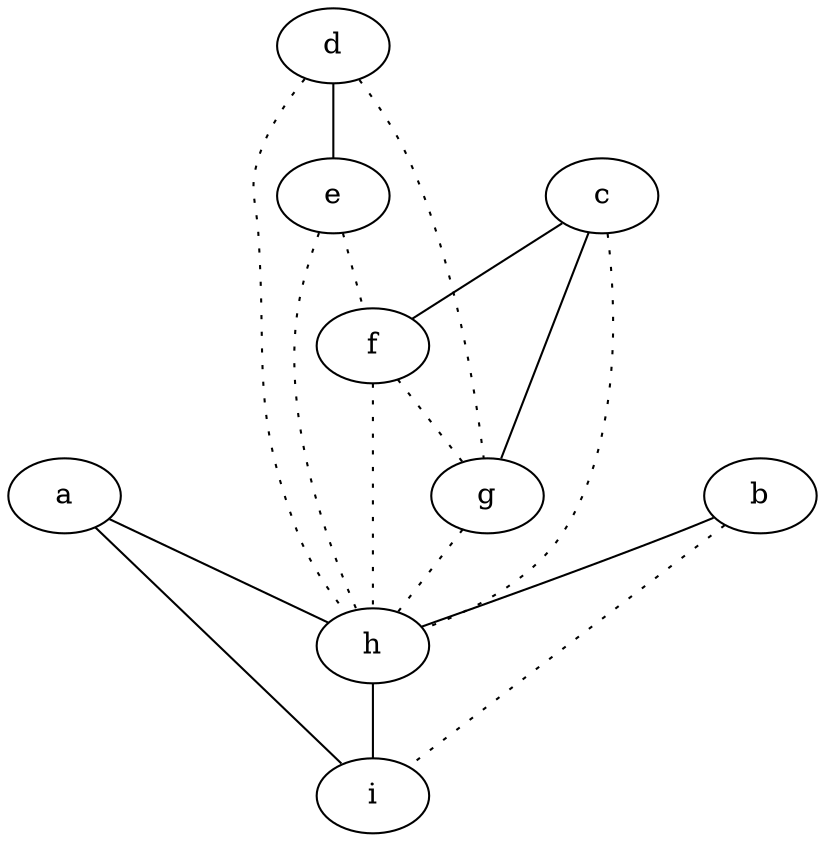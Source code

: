 graph {
a -- h;
a -- i;
b -- h;
b -- i [style=dotted];
c -- f;
c -- g;
c -- h [style=dotted];
d -- e;
d -- g [style=dotted];
d -- h [style=dotted];
e -- f [style=dotted];
e -- h [style=dotted];
f -- g [style=dotted];
f -- h [style=dotted];
g -- h [style=dotted];
h -- i;
}
